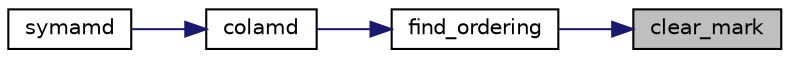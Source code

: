 digraph "clear_mark"
{
 // LATEX_PDF_SIZE
  edge [fontname="Helvetica",fontsize="10",labelfontname="Helvetica",labelfontsize="10"];
  node [fontname="Helvetica",fontsize="10",shape=record];
  rankdir="RL";
  Node1 [label="clear_mark",height=0.2,width=0.4,color="black", fillcolor="grey75", style="filled", fontcolor="black",tooltip=" "];
  Node1 -> Node2 [dir="back",color="midnightblue",fontsize="10",style="solid",fontname="Helvetica"];
  Node2 [label="find_ordering",height=0.2,width=0.4,color="black", fillcolor="white", style="filled",URL="$colamd_8c.html#a10da36e975e03d3c0fd68dbe14eb27cc",tooltip=" "];
  Node2 -> Node3 [dir="back",color="midnightblue",fontsize="10",style="solid",fontname="Helvetica"];
  Node3 [label="colamd",height=0.2,width=0.4,color="black", fillcolor="white", style="filled",URL="$colamd_8c.html#a4ace2482b681af56de48dd3ba8971baf",tooltip=" "];
  Node3 -> Node4 [dir="back",color="midnightblue",fontsize="10",style="solid",fontname="Helvetica"];
  Node4 [label="symamd",height=0.2,width=0.4,color="black", fillcolor="white", style="filled",URL="$colamd_8c.html#ae81243e57d577e17400b3f532aa4f1e9",tooltip=" "];
}
